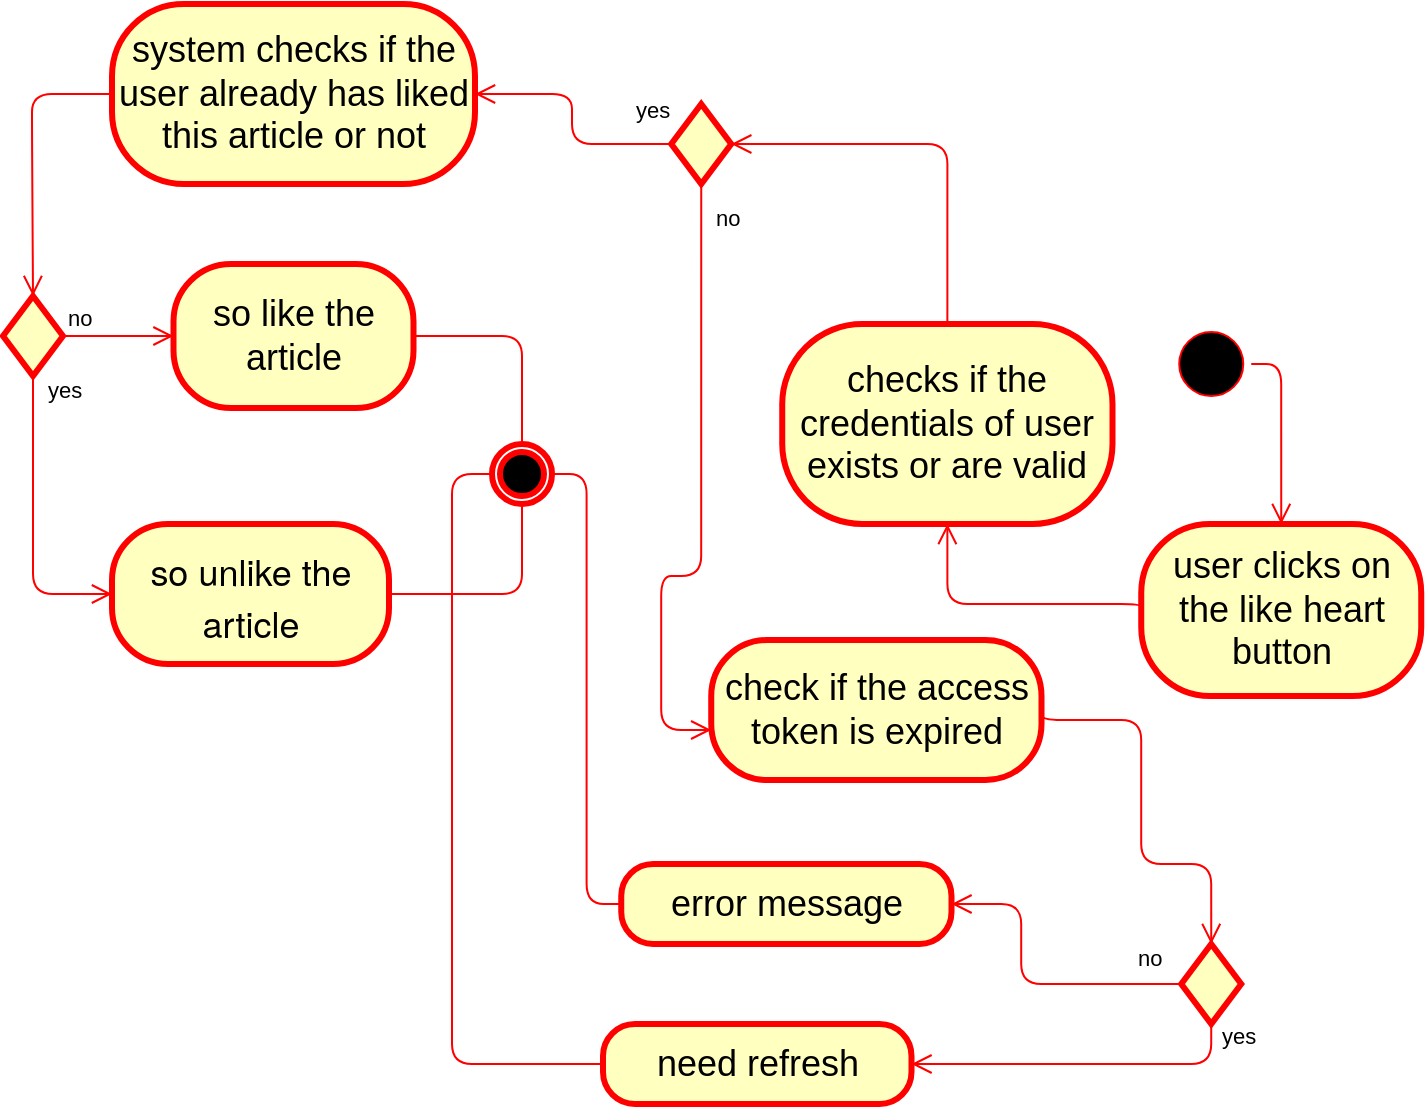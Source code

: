 <mxfile>
    <diagram id="32mGmshv-WGoOyvRiLWO" name="Page-1">
        <mxGraphModel dx="990" dy="1078" grid="1" gridSize="10" guides="1" tooltips="1" connect="1" arrows="1" fold="1" page="1" pageScale="1" pageWidth="850" pageHeight="1100" math="0" shadow="0">
            <root>
                <mxCell id="0"/>
                <mxCell id="1" parent="0"/>
                <mxCell id="6" value="system checks if the user already has liked this article or not" style="rounded=1;whiteSpace=wrap;html=1;arcSize=40;fontColor=#000000;fillColor=#ffffc0;strokeColor=#ff0000;strokeWidth=3;fontSize=18;" parent="1" vertex="1">
                    <mxGeometry x="110" y="230" width="181.5" height="90" as="geometry"/>
                </mxCell>
                <mxCell id="7" value="" style="edgeStyle=orthogonalEdgeStyle;html=1;verticalAlign=bottom;endArrow=open;endSize=8;strokeColor=#ff0000;fontSize=18;startArrow=none;exitX=0;exitY=0.5;exitDx=0;exitDy=0;entryX=0.5;entryY=0;entryDx=0;entryDy=0;" parent="1" source="6" target="12" edge="1">
                    <mxGeometry relative="1" as="geometry">
                        <mxPoint x="178.556" y="310" as="targetPoint"/>
                        <mxPoint x="310.5" y="248.0" as="sourcePoint"/>
                        <Array as="points">
                            <mxPoint x="70" y="275"/>
                            <mxPoint x="70" y="293"/>
                        </Array>
                    </mxGeometry>
                </mxCell>
                <mxCell id="8" value="so like the article" style="rounded=1;whiteSpace=wrap;html=1;arcSize=40;fontColor=#000000;fillColor=#ffffc0;strokeColor=#ff0000;strokeWidth=3;fontSize=18;" parent="1" vertex="1">
                    <mxGeometry x="140.75" y="360" width="120" height="72" as="geometry"/>
                </mxCell>
                <mxCell id="9" value="&lt;p style=&quot;margin: 0px; font-variant-numeric: normal; font-variant-east-asian: normal; font-variant-alternates: normal; font-size-adjust: none; font-kerning: auto; font-optical-sizing: auto; font-feature-settings: normal; font-variation-settings: normal; font-variant-position: normal; font-stretch: normal; line-height: normal; font-family: &amp;quot;Helvetica Neue&amp;quot;;&quot; class=&quot;p1&quot;&gt;so unlike the article&lt;/p&gt;" style="rounded=1;whiteSpace=wrap;html=1;arcSize=40;fontColor=#000000;fillColor=#ffffc0;strokeColor=#ff0000;strokeWidth=3;fontFamily=Helvetica;fontSize=18;align=center;" parent="1" vertex="1">
                    <mxGeometry x="110" y="490" width="138.5" height="70" as="geometry"/>
                </mxCell>
                <mxCell id="10" value="" style="edgeStyle=orthogonalEdgeStyle;html=1;verticalAlign=bottom;endArrow=none;endSize=8;strokeColor=#ff0000;labelBackgroundColor=none;fontFamily=Helvetica;fontSize=18;fontColor=#FFFFFF;exitX=1;exitY=0.5;exitDx=0;exitDy=0;" parent="1" source="9" target="11" edge="1">
                    <mxGeometry relative="1" as="geometry">
                        <mxPoint x="443.5" y="540" as="targetPoint"/>
                        <mxPoint x="565.5" y="526" as="sourcePoint"/>
                    </mxGeometry>
                </mxCell>
                <mxCell id="11" value="" style="ellipse;html=1;shape=endState;fillColor=#000000;strokeColor=#ff0000;strokeWidth=3;fontFamily=Helvetica;fontSize=8;fontColor=#FFFFFF;" parent="1" vertex="1">
                    <mxGeometry x="300" y="450" width="30" height="30" as="geometry"/>
                </mxCell>
                <mxCell id="12" value="" style="rhombus;whiteSpace=wrap;html=1;fillColor=#ffffc0;strokeColor=#ff0000;strokeWidth=3;fontSize=18;" parent="1" vertex="1">
                    <mxGeometry x="55.5" y="376" width="30" height="40" as="geometry"/>
                </mxCell>
                <mxCell id="13" value="no" style="edgeStyle=orthogonalEdgeStyle;html=1;align=left;verticalAlign=bottom;endArrow=open;endSize=8;strokeColor=#ff0000;exitX=1;exitY=0.5;exitDx=0;exitDy=0;entryX=0;entryY=0.5;entryDx=0;entryDy=0;labelBackgroundColor=none;" parent="1" source="12" target="8" edge="1">
                    <mxGeometry x="-1" relative="1" as="geometry">
                        <mxPoint x="187" y="395.62" as="targetPoint"/>
                        <mxPoint x="87" y="395.62" as="sourcePoint"/>
                    </mxGeometry>
                </mxCell>
                <mxCell id="14" value="yes" style="edgeStyle=orthogonalEdgeStyle;html=1;align=left;verticalAlign=top;endArrow=open;endSize=8;strokeColor=#ff0000;exitX=0.5;exitY=1;exitDx=0;exitDy=0;entryX=0;entryY=0.5;entryDx=0;entryDy=0;labelBackgroundColor=none;" parent="1" source="12" target="9" edge="1">
                    <mxGeometry x="-1" y="8" relative="1" as="geometry">
                        <mxPoint x="70.12" y="492" as="targetPoint"/>
                        <mxPoint x="70.12" y="432" as="sourcePoint"/>
                        <mxPoint x="-3" y="-6" as="offset"/>
                    </mxGeometry>
                </mxCell>
                <mxCell id="15" value="" style="edgeStyle=orthogonalEdgeStyle;html=1;verticalAlign=bottom;endArrow=none;endSize=8;strokeColor=#ff0000;labelBackgroundColor=none;fontFamily=Helvetica;fontSize=18;fontColor=#FFFFFF;exitX=1;exitY=0.5;exitDx=0;exitDy=0;entryX=0.5;entryY=0;entryDx=0;entryDy=0;" parent="1" source="8" target="11" edge="1">
                    <mxGeometry relative="1" as="geometry">
                        <mxPoint x="513" y="360" as="targetPoint"/>
                        <mxPoint x="458" y="424" as="sourcePoint"/>
                    </mxGeometry>
                </mxCell>
                <mxCell id="31" value="" style="ellipse;html=1;shape=startState;fillColor=#000000;strokeColor=#ff0000;" vertex="1" parent="1">
                    <mxGeometry x="639.62" y="390" width="40" height="40" as="geometry"/>
                </mxCell>
                <mxCell id="32" value="" style="edgeStyle=orthogonalEdgeStyle;html=1;verticalAlign=bottom;endArrow=open;endSize=8;strokeColor=#ff0000;entryX=0.5;entryY=0;entryDx=0;entryDy=0;exitX=1;exitY=0.5;exitDx=0;exitDy=0;" edge="1" parent="1" source="31" target="33">
                    <mxGeometry relative="1" as="geometry">
                        <mxPoint x="405.12" y="402" as="targetPoint"/>
                        <mxPoint x="425.12" y="320" as="sourcePoint"/>
                    </mxGeometry>
                </mxCell>
                <mxCell id="33" value="&lt;span style=&quot;font-size: 18px;&quot;&gt;user clicks on the like heart button&lt;/span&gt;" style="rounded=1;whiteSpace=wrap;html=1;arcSize=40;fontColor=#000000;fillColor=#ffffc0;strokeColor=#ff0000;strokeWidth=3;" vertex="1" parent="1">
                    <mxGeometry x="624.62" y="490" width="140" height="86" as="geometry"/>
                </mxCell>
                <mxCell id="34" value="" style="edgeStyle=orthogonalEdgeStyle;html=1;verticalAlign=bottom;endArrow=open;endSize=8;strokeColor=#ff0000;entryX=0.5;entryY=1;entryDx=0;entryDy=0;exitX=0;exitY=0.5;exitDx=0;exitDy=0;" edge="1" parent="1" source="33" target="35">
                    <mxGeometry relative="1" as="geometry">
                        <mxPoint x="244.12" y="432" as="targetPoint"/>
                        <Array as="points">
                            <mxPoint x="624.62" y="530"/>
                            <mxPoint x="527.62" y="530"/>
                        </Array>
                    </mxGeometry>
                </mxCell>
                <mxCell id="35" value="checks if the credentials of user exists or are valid" style="rounded=1;whiteSpace=wrap;html=1;arcSize=40;fontColor=#000000;fillColor=#ffffc0;strokeColor=#ff0000;strokeWidth=3;fontSize=18;" vertex="1" parent="1">
                    <mxGeometry x="445.12" y="390" width="165.13" height="100" as="geometry"/>
                </mxCell>
                <mxCell id="36" value="" style="rhombus;whiteSpace=wrap;html=1;fillColor=#ffffc0;strokeColor=#ff0000;strokeWidth=3;fontSize=18;" vertex="1" parent="1">
                    <mxGeometry x="389.62" y="280" width="30" height="40" as="geometry"/>
                </mxCell>
                <mxCell id="37" value="no" style="edgeStyle=orthogonalEdgeStyle;html=1;align=left;verticalAlign=bottom;endArrow=open;endSize=8;strokeColor=#ff0000;exitX=0.5;exitY=1;exitDx=0;exitDy=0;labelBackgroundColor=none;entryX=0;entryY=0.5;entryDx=0;entryDy=0;" edge="1" parent="1" source="36">
                    <mxGeometry x="-0.84" y="5" relative="1" as="geometry">
                        <mxPoint x="409.62" y="593" as="targetPoint"/>
                        <mxPoint x="404.62" y="330" as="sourcePoint"/>
                        <Array as="points">
                            <mxPoint x="404.62" y="516"/>
                            <mxPoint x="384.62" y="516"/>
                            <mxPoint x="384.62" y="593"/>
                        </Array>
                        <mxPoint as="offset"/>
                    </mxGeometry>
                </mxCell>
                <mxCell id="38" value="" style="edgeStyle=orthogonalEdgeStyle;html=1;verticalAlign=bottom;endArrow=open;endSize=8;strokeColor=#ff0000;entryX=1;entryY=0.5;entryDx=0;entryDy=0;exitX=0.5;exitY=0;exitDx=0;exitDy=0;" edge="1" parent="1" source="35" target="36">
                    <mxGeometry relative="1" as="geometry">
                        <mxPoint x="347.13" y="420.95" as="targetPoint"/>
                        <Array as="points">
                            <mxPoint x="527.62" y="300"/>
                        </Array>
                        <mxPoint x="504.62" y="408" as="sourcePoint"/>
                    </mxGeometry>
                </mxCell>
                <mxCell id="39" value="check if the access token is expired" style="rounded=1;whiteSpace=wrap;html=1;arcSize=40;fontColor=#000000;fillColor=#ffffc0;strokeColor=#ff0000;strokeWidth=3;fontSize=18;" vertex="1" parent="1">
                    <mxGeometry x="409.62" y="548" width="165.13" height="70" as="geometry"/>
                </mxCell>
                <mxCell id="40" value="" style="rhombus;whiteSpace=wrap;html=1;fillColor=#ffffc0;strokeColor=#ff0000;strokeWidth=3;fontSize=18;" vertex="1" parent="1">
                    <mxGeometry x="644.62" y="700.0" width="30" height="40" as="geometry"/>
                </mxCell>
                <mxCell id="41" value="yes" style="edgeStyle=orthogonalEdgeStyle;html=1;align=left;verticalAlign=bottom;endArrow=open;endSize=8;strokeColor=#ff0000;exitX=0.5;exitY=1;exitDx=0;exitDy=0;labelBackgroundColor=none;entryX=1;entryY=0.5;entryDx=0;entryDy=0;" edge="1" parent="1" source="40" target="45">
                    <mxGeometry x="-0.83" y="3" relative="1" as="geometry">
                        <mxPoint x="731.75" y="857.93" as="targetPoint"/>
                        <mxPoint x="918.5" y="947.55" as="sourcePoint"/>
                        <Array as="points">
                            <mxPoint x="659.62" y="760"/>
                        </Array>
                        <mxPoint as="offset"/>
                    </mxGeometry>
                </mxCell>
                <mxCell id="42" value="no" style="edgeStyle=orthogonalEdgeStyle;html=1;align=left;verticalAlign=top;endArrow=open;endSize=8;strokeColor=#ff0000;exitX=0;exitY=0.5;exitDx=0;exitDy=0;labelBackgroundColor=none;entryX=1;entryY=0.5;entryDx=0;entryDy=0;" edge="1" parent="1" source="40" target="44">
                    <mxGeometry x="-0.689" y="-26" relative="1" as="geometry">
                        <mxPoint x="464.62" y="738" as="targetPoint"/>
                        <mxPoint x="901.62" y="983.93" as="sourcePoint"/>
                        <mxPoint as="offset"/>
                        <Array as="points">
                            <mxPoint x="564.62" y="720"/>
                            <mxPoint x="564.62" y="680"/>
                        </Array>
                    </mxGeometry>
                </mxCell>
                <mxCell id="43" value="" style="edgeStyle=orthogonalEdgeStyle;html=1;verticalAlign=bottom;endArrow=open;endSize=8;strokeColor=#ff0000;entryX=0.5;entryY=0;entryDx=0;entryDy=0;exitX=1;exitY=0.5;exitDx=0;exitDy=0;" edge="1" parent="1" source="39" target="40">
                    <mxGeometry relative="1" as="geometry">
                        <mxPoint x="669.26" y="690.88" as="targetPoint"/>
                        <Array as="points">
                            <mxPoint x="574.62" y="588"/>
                            <mxPoint x="624.62" y="588"/>
                            <mxPoint x="624.62" y="660"/>
                            <mxPoint x="659.62" y="660"/>
                        </Array>
                        <mxPoint x="648.75" y="706.93" as="sourcePoint"/>
                    </mxGeometry>
                </mxCell>
                <mxCell id="44" value="error message" style="rounded=1;whiteSpace=wrap;html=1;arcSize=40;fontColor=#000000;fillColor=#ffffc0;strokeColor=#ff0000;strokeWidth=3;fontSize=18;" vertex="1" parent="1">
                    <mxGeometry x="364.62" y="660" width="165.13" height="40" as="geometry"/>
                </mxCell>
                <mxCell id="45" value="need refresh" style="rounded=1;whiteSpace=wrap;html=1;arcSize=40;fontColor=#000000;fillColor=#ffffc0;strokeColor=#ff0000;strokeWidth=3;fontSize=18;" vertex="1" parent="1">
                    <mxGeometry x="355.5" y="740" width="154.25" height="40" as="geometry"/>
                </mxCell>
                <mxCell id="46" value="yes" style="edgeStyle=orthogonalEdgeStyle;html=1;align=left;verticalAlign=top;endArrow=open;endSize=8;strokeColor=#ff0000;exitX=0;exitY=0.5;exitDx=0;exitDy=0;labelBackgroundColor=none;entryX=1;entryY=0.5;entryDx=0;entryDy=0;" edge="1" parent="1" source="36" target="6">
                    <mxGeometry x="-0.681" y="-30" relative="1" as="geometry">
                        <mxPoint x="320" y="210" as="targetPoint"/>
                        <mxPoint x="395" y="280" as="sourcePoint"/>
                        <mxPoint as="offset"/>
                        <Array as="points">
                            <mxPoint x="340" y="300"/>
                            <mxPoint x="340" y="275"/>
                        </Array>
                    </mxGeometry>
                </mxCell>
                <mxCell id="47" value="" style="edgeStyle=orthogonalEdgeStyle;html=1;verticalAlign=bottom;endArrow=none;endSize=8;strokeColor=#ff0000;labelBackgroundColor=none;fontFamily=Helvetica;fontSize=18;fontColor=#FFFFFF;exitX=0;exitY=0.5;exitDx=0;exitDy=0;entryX=1;entryY=0.5;entryDx=0;entryDy=0;" edge="1" parent="1" source="44" target="11">
                    <mxGeometry relative="1" as="geometry">
                        <mxPoint x="346.5" y="500" as="targetPoint"/>
                        <mxPoint x="280" y="545" as="sourcePoint"/>
                    </mxGeometry>
                </mxCell>
                <mxCell id="48" value="" style="edgeStyle=orthogonalEdgeStyle;html=1;verticalAlign=bottom;endArrow=none;endSize=8;strokeColor=#ff0000;labelBackgroundColor=none;fontFamily=Helvetica;fontSize=18;fontColor=#FFFFFF;exitX=0;exitY=0.5;exitDx=0;exitDy=0;entryX=0;entryY=0.5;entryDx=0;entryDy=0;" edge="1" parent="1" source="45" target="11">
                    <mxGeometry relative="1" as="geometry">
                        <mxPoint x="270" y="475.5" as="targetPoint"/>
                        <mxPoint x="304.62" y="690.5" as="sourcePoint"/>
                        <Array as="points">
                            <mxPoint x="280" y="760"/>
                            <mxPoint x="280" y="465"/>
                        </Array>
                    </mxGeometry>
                </mxCell>
            </root>
        </mxGraphModel>
    </diagram>
</mxfile>